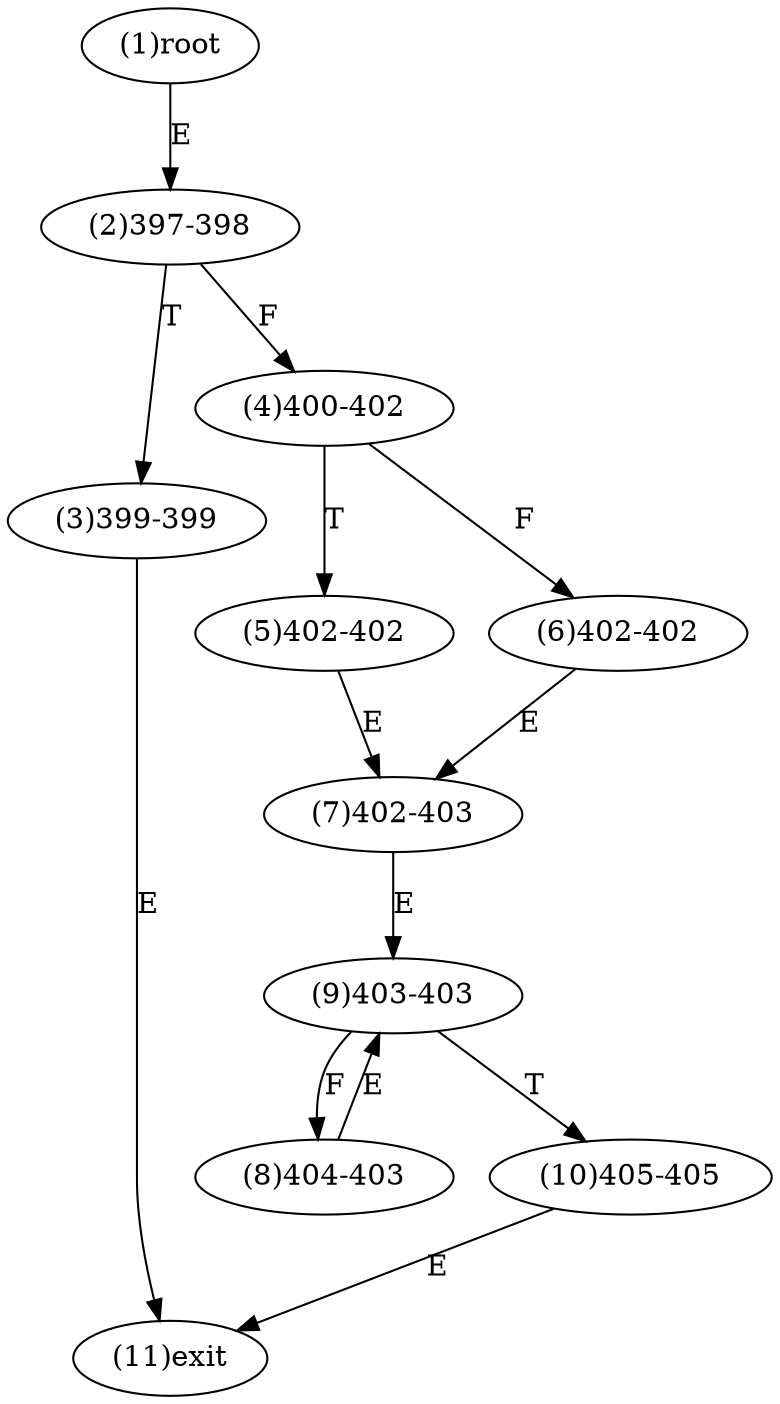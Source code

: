 digraph "" { 
1[ label="(1)root"];
2[ label="(2)397-398"];
3[ label="(3)399-399"];
4[ label="(4)400-402"];
5[ label="(5)402-402"];
6[ label="(6)402-402"];
7[ label="(7)402-403"];
8[ label="(8)404-403"];
9[ label="(9)403-403"];
10[ label="(10)405-405"];
11[ label="(11)exit"];
1->2[ label="E"];
2->4[ label="F"];
2->3[ label="T"];
3->11[ label="E"];
4->6[ label="F"];
4->5[ label="T"];
5->7[ label="E"];
6->7[ label="E"];
7->9[ label="E"];
8->9[ label="E"];
9->8[ label="F"];
9->10[ label="T"];
10->11[ label="E"];
}